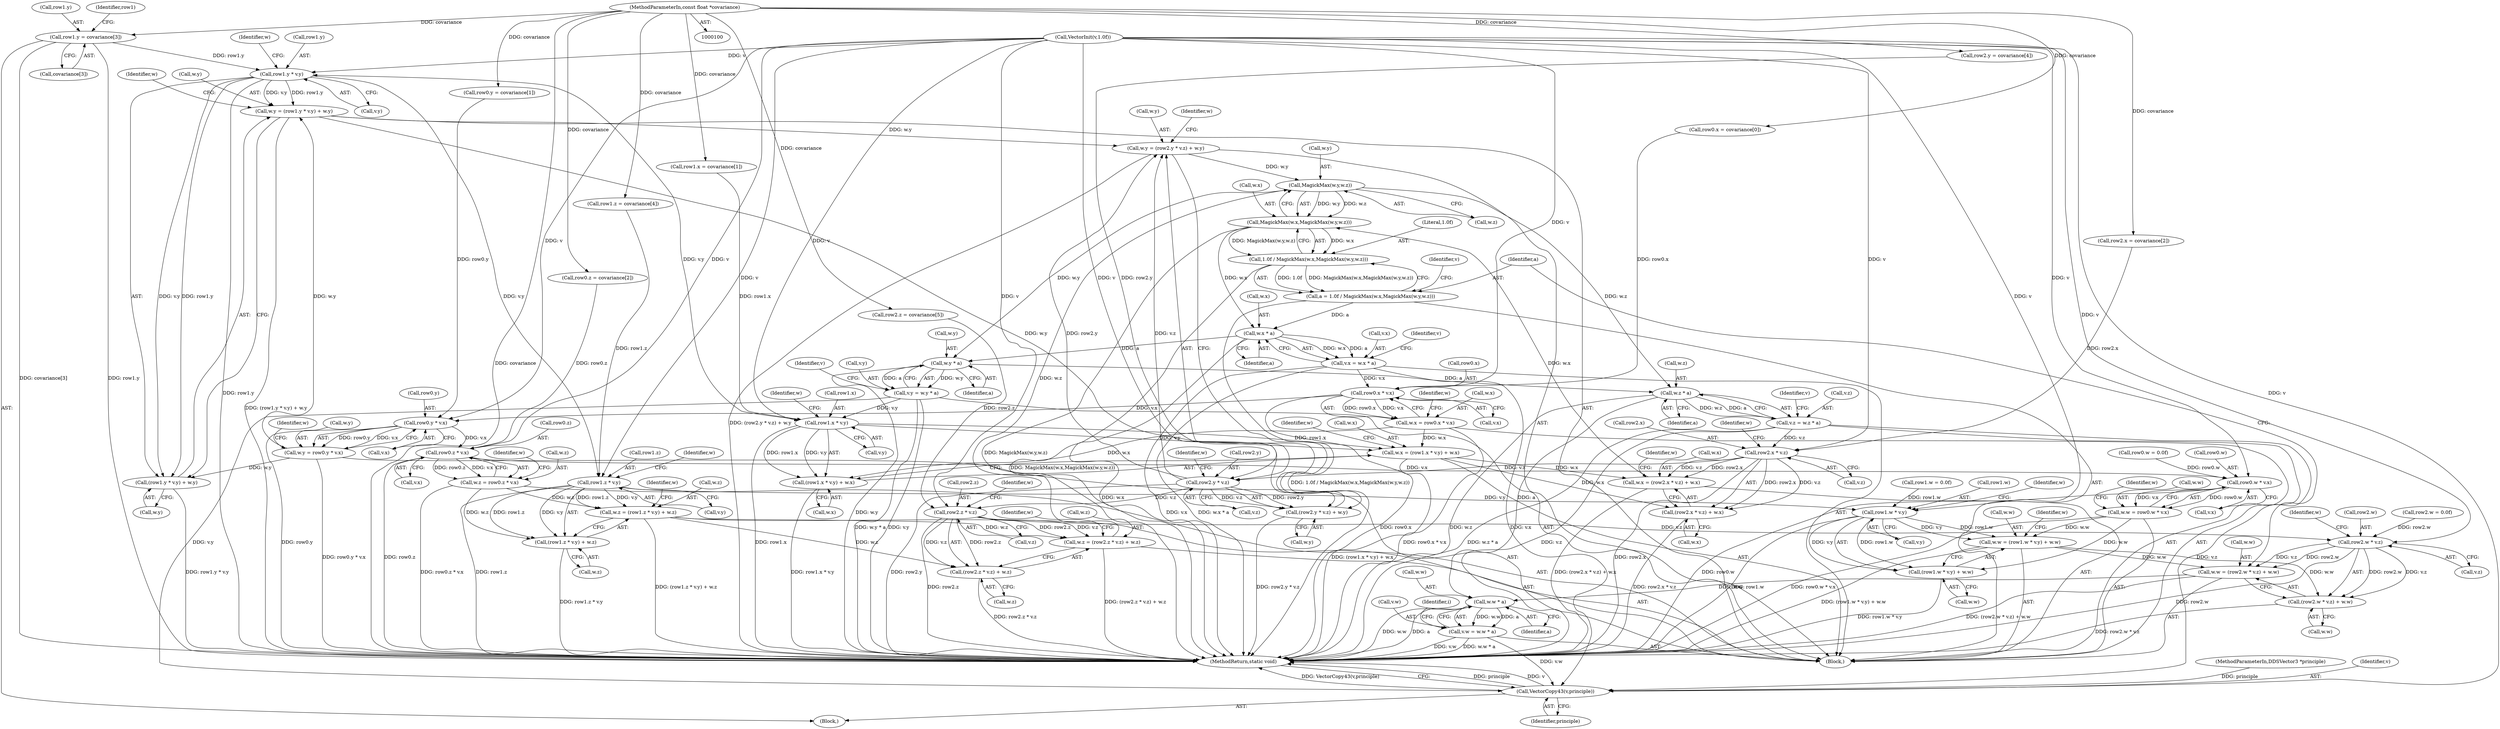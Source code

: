 digraph "0_ImageMagick_d7325bac173492b358417a0ad49fabad44447d52@array" {
"1000142" [label="(Call,row1.y = covariance[3])"];
"1000101" [label="(MethodParameterIn,const float *covariance)"];
"1000266" [label="(Call,row1.y * v.y)"];
"1000261" [label="(Call,w.y = (row1.y * v.y) + w.y)"];
"1000321" [label="(Call,w.y = (row2.y * v.z) + w.y)"];
"1000374" [label="(Call,MagickMax(w.y,w.z))"];
"1000370" [label="(Call,MagickMax(w.x,MagickMax(w.y,w.z)))"];
"1000368" [label="(Call,1.0f / MagickMax(w.x,MagickMax(w.y,w.z)))"];
"1000366" [label="(Call,a = 1.0f / MagickMax(w.x,MagickMax(w.y,w.z)))"];
"1000385" [label="(Call,w.x * a)"];
"1000381" [label="(Call,v.x = w.x * a)"];
"1000206" [label="(Call,row0.x * v.x)"];
"1000202" [label="(Call,w.x = row0.x * v.x)"];
"1000246" [label="(Call,w.x = (row1.x * v.y) + w.x)"];
"1000306" [label="(Call,w.x = (row2.x * v.z) + w.x)"];
"1000310" [label="(Call,(row2.x * v.z) + w.x)"];
"1000250" [label="(Call,(row1.x * v.y) + w.x)"];
"1000217" [label="(Call,row0.y * v.x)"];
"1000213" [label="(Call,w.y = row0.y * v.x)"];
"1000265" [label="(Call,(row1.y * v.y) + w.y)"];
"1000228" [label="(Call,row0.z * v.x)"];
"1000224" [label="(Call,w.z = row0.z * v.x)"];
"1000276" [label="(Call,w.z = (row1.z * v.y) + w.z)"];
"1000336" [label="(Call,w.z = (row2.z * v.z) + w.z)"];
"1000340" [label="(Call,(row2.z * v.z) + w.z)"];
"1000280" [label="(Call,(row1.z * v.y) + w.z)"];
"1000239" [label="(Call,row0.w * v.x)"];
"1000235" [label="(Call,w.w = row0.w * v.x)"];
"1000291" [label="(Call,w.w = (row1.w * v.y) + w.w)"];
"1000351" [label="(Call,w.w = (row2.w * v.z) + w.w)"];
"1000412" [label="(Call,w.w * a)"];
"1000408" [label="(Call,v.w = w.w * a)"];
"1000417" [label="(Call,VectorCopy43(v,principle))"];
"1000355" [label="(Call,(row2.w * v.z) + w.w)"];
"1000295" [label="(Call,(row1.w * v.y) + w.w)"];
"1000394" [label="(Call,w.y * a)"];
"1000390" [label="(Call,v.y = w.y * a)"];
"1000251" [label="(Call,row1.x * v.y)"];
"1000403" [label="(Call,w.z * a)"];
"1000399" [label="(Call,v.z = w.z * a)"];
"1000311" [label="(Call,row2.x * v.z)"];
"1000326" [label="(Call,row2.y * v.z)"];
"1000325" [label="(Call,(row2.y * v.z) + w.y)"];
"1000341" [label="(Call,row2.z * v.z)"];
"1000356" [label="(Call,row2.w * v.z)"];
"1000281" [label="(Call,row1.z * v.y)"];
"1000296" [label="(Call,row1.w * v.y)"];
"1000281" [label="(Call,row1.z * v.y)"];
"1000321" [label="(Call,w.y = (row2.y * v.z) + w.y)"];
"1000410" [label="(Identifier,v)"];
"1000273" [label="(Call,w.y)"];
"1000312" [label="(Call,row2.x)"];
"1000240" [label="(Call,row0.w)"];
"1000116" [label="(Call,row0.y = covariance[1])"];
"1000364" [label="(Identifier,w)"];
"1000303" [label="(Call,w.w)"];
"1000266" [label="(Call,row1.y * v.y)"];
"1000381" [label="(Call,v.x = w.x * a)"];
"1000262" [label="(Call,w.y)"];
"1000371" [label="(Call,w.x)"];
"1000199" [label="(Block,)"];
"1000291" [label="(Call,w.w = (row1.w * v.y) + w.w)"];
"1000310" [label="(Call,(row2.x * v.z) + w.x)"];
"1000285" [label="(Call,v.y)"];
"1000109" [label="(Call,row0.x = covariance[0])"];
"1000369" [label="(Literal,1.0f)"];
"1000235" [label="(Call,w.w = row0.w * v.x)"];
"1000327" [label="(Call,row2.y)"];
"1000341" [label="(Call,row2.z * v.z)"];
"1000300" [label="(Call,v.y)"];
"1000270" [label="(Call,v.y)"];
"1000202" [label="(Call,w.x = row0.x * v.x)"];
"1000363" [label="(Call,w.w)"];
"1000311" [label="(Call,row2.x * v.z)"];
"1000143" [label="(Call,row1.y)"];
"1000413" [label="(Call,w.w)"];
"1000407" [label="(Identifier,a)"];
"1000250" [label="(Call,(row1.x * v.y) + w.x)"];
"1000232" [label="(Call,v.x)"];
"1000280" [label="(Call,(row1.z * v.y) + w.z)"];
"1000352" [label="(Call,w.w)"];
"1000391" [label="(Call,v.y)"];
"1000356" [label="(Call,row2.w * v.z)"];
"1000355" [label="(Call,(row2.w * v.z) + w.w)"];
"1000304" [label="(Identifier,w)"];
"1000293" [label="(Identifier,w)"];
"1000374" [label="(Call,MagickMax(w.y,w.z))"];
"1000368" [label="(Call,1.0f / MagickMax(w.x,MagickMax(w.y,w.z)))"];
"1000258" [label="(Call,w.x)"];
"1000375" [label="(Call,w.y)"];
"1000390" [label="(Call,v.y = w.y * a)"];
"1000292" [label="(Call,w.w)"];
"1000412" [label="(Call,w.w * a)"];
"1000282" [label="(Call,row1.z)"];
"1000263" [label="(Identifier,w)"];
"1000239" [label="(Call,row0.w * v.x)"];
"1000323" [label="(Identifier,w)"];
"1000151" [label="(Identifier,row1)"];
"1000255" [label="(Call,v.y)"];
"1000404" [label="(Call,w.z)"];
"1000333" [label="(Call,w.y)"];
"1000419" [label="(Identifier,principle)"];
"1000382" [label="(Call,v.x)"];
"1000101" [label="(MethodParameterIn,const float *covariance)"];
"1000318" [label="(Call,w.x)"];
"1000246" [label="(Call,w.x = (row1.x * v.y) + w.x)"];
"1000348" [label="(Call,w.z)"];
"1000289" [label="(Identifier,w)"];
"1000322" [label="(Call,w.y)"];
"1000274" [label="(Identifier,w)"];
"1000370" [label="(Call,MagickMax(w.x,MagickMax(w.y,w.z)))"];
"1000276" [label="(Call,w.z = (row1.z * v.y) + w.z)"];
"1000135" [label="(Call,row1.x = covariance[1])"];
"1000217" [label="(Call,row0.y * v.x)"];
"1000215" [label="(Identifier,w)"];
"1000308" [label="(Identifier,w)"];
"1000267" [label="(Call,row1.y)"];
"1000395" [label="(Call,w.y)"];
"1000366" [label="(Call,a = 1.0f / MagickMax(w.x,MagickMax(w.y,w.z)))"];
"1000417" [label="(Call,VectorCopy43(v,principle))"];
"1000394" [label="(Call,w.y * a)"];
"1000342" [label="(Call,row2.z)"];
"1000243" [label="(Call,v.x)"];
"1000288" [label="(Call,w.z)"];
"1000149" [label="(Call,row1.z = covariance[4])"];
"1000399" [label="(Call,v.z = w.z * a)"];
"1000401" [label="(Identifier,v)"];
"1000306" [label="(Call,w.x = (row2.x * v.z) + w.x)"];
"1000168" [label="(Call,row2.y = covariance[4])"];
"1000349" [label="(Identifier,w)"];
"1000248" [label="(Identifier,w)"];
"1000398" [label="(Identifier,a)"];
"1000400" [label="(Call,v.z)"];
"1000353" [label="(Identifier,w)"];
"1000416" [label="(Identifier,a)"];
"1000142" [label="(Call,row1.y = covariance[3])"];
"1000261" [label="(Call,w.y = (row1.y * v.y) + w.y)"];
"1000340" [label="(Call,(row2.z * v.z) + w.z)"];
"1000295" [label="(Call,(row1.w * v.y) + w.w)"];
"1000251" [label="(Call,row1.x * v.y)"];
"1000226" [label="(Identifier,w)"];
"1000360" [label="(Call,v.z)"];
"1000206" [label="(Call,row0.x * v.x)"];
"1000330" [label="(Call,v.z)"];
"1000408" [label="(Call,v.w = w.w * a)"];
"1000210" [label="(Call,v.x)"];
"1000203" [label="(Call,w.x)"];
"1000236" [label="(Call,w.w)"];
"1000278" [label="(Identifier,w)"];
"1000161" [label="(Call,row2.x = covariance[2])"];
"1000319" [label="(Identifier,w)"];
"1000296" [label="(Call,row1.w * v.y)"];
"1000265" [label="(Call,(row1.y * v.y) + w.y)"];
"1000307" [label="(Call,w.x)"];
"1000357" [label="(Call,row2.w)"];
"1000103" [label="(Block,)"];
"1000383" [label="(Identifier,v)"];
"1000123" [label="(Call,row0.z = covariance[2])"];
"1000337" [label="(Call,w.z)"];
"1000334" [label="(Identifier,w)"];
"1000326" [label="(Call,row2.y * v.z)"];
"1000385" [label="(Call,w.x * a)"];
"1000252" [label="(Call,row1.x)"];
"1000187" [label="(Call,VectorInit(v,1.0f))"];
"1000378" [label="(Call,w.z)"];
"1000367" [label="(Identifier,a)"];
"1000345" [label="(Call,v.z)"];
"1000218" [label="(Call,row0.y)"];
"1000207" [label="(Call,row0.x)"];
"1000221" [label="(Call,v.x)"];
"1000214" [label="(Call,w.y)"];
"1000403" [label="(Call,w.z * a)"];
"1000420" [label="(MethodReturn,static void)"];
"1000315" [label="(Call,v.z)"];
"1000229" [label="(Call,row0.z)"];
"1000336" [label="(Call,w.z = (row2.z * v.z) + w.z)"];
"1000228" [label="(Call,row0.z * v.x)"];
"1000237" [label="(Identifier,w)"];
"1000102" [label="(MethodParameterIn,DDSVector3 *principle)"];
"1000418" [label="(Identifier,v)"];
"1000225" [label="(Call,w.z)"];
"1000409" [label="(Call,v.w)"];
"1000351" [label="(Call,w.w = (row2.w * v.z) + w.w)"];
"1000247" [label="(Call,w.x)"];
"1000386" [label="(Call,w.x)"];
"1000259" [label="(Identifier,w)"];
"1000182" [label="(Call,row2.w = 0.0f)"];
"1000325" [label="(Call,(row2.y * v.z) + w.y)"];
"1000156" [label="(Call,row1.w = 0.0f)"];
"1000224" [label="(Call,w.z = row0.z * v.x)"];
"1000392" [label="(Identifier,v)"];
"1000198" [label="(Identifier,i)"];
"1000297" [label="(Call,row1.w)"];
"1000130" [label="(Call,row0.w = 0.0f)"];
"1000175" [label="(Call,row2.z = covariance[5])"];
"1000146" [label="(Call,covariance[3])"];
"1000338" [label="(Identifier,w)"];
"1000213" [label="(Call,w.y = row0.y * v.x)"];
"1000389" [label="(Identifier,a)"];
"1000277" [label="(Call,w.z)"];
"1000142" -> "1000103"  [label="AST: "];
"1000142" -> "1000146"  [label="CFG: "];
"1000143" -> "1000142"  [label="AST: "];
"1000146" -> "1000142"  [label="AST: "];
"1000151" -> "1000142"  [label="CFG: "];
"1000142" -> "1000420"  [label="DDG: row1.y"];
"1000142" -> "1000420"  [label="DDG: covariance[3]"];
"1000101" -> "1000142"  [label="DDG: covariance"];
"1000142" -> "1000266"  [label="DDG: row1.y"];
"1000101" -> "1000100"  [label="AST: "];
"1000101" -> "1000420"  [label="DDG: covariance"];
"1000101" -> "1000109"  [label="DDG: covariance"];
"1000101" -> "1000116"  [label="DDG: covariance"];
"1000101" -> "1000123"  [label="DDG: covariance"];
"1000101" -> "1000135"  [label="DDG: covariance"];
"1000101" -> "1000149"  [label="DDG: covariance"];
"1000101" -> "1000161"  [label="DDG: covariance"];
"1000101" -> "1000168"  [label="DDG: covariance"];
"1000101" -> "1000175"  [label="DDG: covariance"];
"1000266" -> "1000265"  [label="AST: "];
"1000266" -> "1000270"  [label="CFG: "];
"1000267" -> "1000266"  [label="AST: "];
"1000270" -> "1000266"  [label="AST: "];
"1000274" -> "1000266"  [label="CFG: "];
"1000266" -> "1000420"  [label="DDG: row1.y"];
"1000266" -> "1000261"  [label="DDG: row1.y"];
"1000266" -> "1000261"  [label="DDG: v.y"];
"1000266" -> "1000265"  [label="DDG: row1.y"];
"1000266" -> "1000265"  [label="DDG: v.y"];
"1000187" -> "1000266"  [label="DDG: v"];
"1000251" -> "1000266"  [label="DDG: v.y"];
"1000266" -> "1000281"  [label="DDG: v.y"];
"1000261" -> "1000199"  [label="AST: "];
"1000261" -> "1000265"  [label="CFG: "];
"1000262" -> "1000261"  [label="AST: "];
"1000265" -> "1000261"  [label="AST: "];
"1000278" -> "1000261"  [label="CFG: "];
"1000261" -> "1000420"  [label="DDG: (row1.y * v.y) + w.y"];
"1000213" -> "1000261"  [label="DDG: w.y"];
"1000261" -> "1000321"  [label="DDG: w.y"];
"1000261" -> "1000325"  [label="DDG: w.y"];
"1000321" -> "1000199"  [label="AST: "];
"1000321" -> "1000325"  [label="CFG: "];
"1000322" -> "1000321"  [label="AST: "];
"1000325" -> "1000321"  [label="AST: "];
"1000338" -> "1000321"  [label="CFG: "];
"1000321" -> "1000420"  [label="DDG: (row2.y * v.z) + w.y"];
"1000326" -> "1000321"  [label="DDG: row2.y"];
"1000326" -> "1000321"  [label="DDG: v.z"];
"1000321" -> "1000374"  [label="DDG: w.y"];
"1000374" -> "1000370"  [label="AST: "];
"1000374" -> "1000378"  [label="CFG: "];
"1000375" -> "1000374"  [label="AST: "];
"1000378" -> "1000374"  [label="AST: "];
"1000370" -> "1000374"  [label="CFG: "];
"1000374" -> "1000370"  [label="DDG: w.y"];
"1000374" -> "1000370"  [label="DDG: w.z"];
"1000336" -> "1000374"  [label="DDG: w.z"];
"1000374" -> "1000394"  [label="DDG: w.y"];
"1000374" -> "1000403"  [label="DDG: w.z"];
"1000370" -> "1000368"  [label="AST: "];
"1000371" -> "1000370"  [label="AST: "];
"1000368" -> "1000370"  [label="CFG: "];
"1000370" -> "1000420"  [label="DDG: MagickMax(w.y,w.z)"];
"1000370" -> "1000368"  [label="DDG: w.x"];
"1000370" -> "1000368"  [label="DDG: MagickMax(w.y,w.z)"];
"1000306" -> "1000370"  [label="DDG: w.x"];
"1000370" -> "1000385"  [label="DDG: w.x"];
"1000368" -> "1000366"  [label="AST: "];
"1000369" -> "1000368"  [label="AST: "];
"1000366" -> "1000368"  [label="CFG: "];
"1000368" -> "1000420"  [label="DDG: MagickMax(w.x,MagickMax(w.y,w.z))"];
"1000368" -> "1000366"  [label="DDG: 1.0f"];
"1000368" -> "1000366"  [label="DDG: MagickMax(w.x,MagickMax(w.y,w.z))"];
"1000366" -> "1000199"  [label="AST: "];
"1000367" -> "1000366"  [label="AST: "];
"1000383" -> "1000366"  [label="CFG: "];
"1000366" -> "1000420"  [label="DDG: 1.0f / MagickMax(w.x,MagickMax(w.y,w.z))"];
"1000366" -> "1000385"  [label="DDG: a"];
"1000385" -> "1000381"  [label="AST: "];
"1000385" -> "1000389"  [label="CFG: "];
"1000386" -> "1000385"  [label="AST: "];
"1000389" -> "1000385"  [label="AST: "];
"1000381" -> "1000385"  [label="CFG: "];
"1000385" -> "1000420"  [label="DDG: w.x"];
"1000385" -> "1000381"  [label="DDG: w.x"];
"1000385" -> "1000381"  [label="DDG: a"];
"1000385" -> "1000394"  [label="DDG: a"];
"1000381" -> "1000199"  [label="AST: "];
"1000382" -> "1000381"  [label="AST: "];
"1000392" -> "1000381"  [label="CFG: "];
"1000381" -> "1000420"  [label="DDG: v.x"];
"1000381" -> "1000420"  [label="DDG: w.x * a"];
"1000381" -> "1000206"  [label="DDG: v.x"];
"1000381" -> "1000417"  [label="DDG: v.x"];
"1000206" -> "1000202"  [label="AST: "];
"1000206" -> "1000210"  [label="CFG: "];
"1000207" -> "1000206"  [label="AST: "];
"1000210" -> "1000206"  [label="AST: "];
"1000202" -> "1000206"  [label="CFG: "];
"1000206" -> "1000420"  [label="DDG: row0.x"];
"1000206" -> "1000202"  [label="DDG: row0.x"];
"1000206" -> "1000202"  [label="DDG: v.x"];
"1000109" -> "1000206"  [label="DDG: row0.x"];
"1000187" -> "1000206"  [label="DDG: v"];
"1000206" -> "1000217"  [label="DDG: v.x"];
"1000202" -> "1000199"  [label="AST: "];
"1000203" -> "1000202"  [label="AST: "];
"1000215" -> "1000202"  [label="CFG: "];
"1000202" -> "1000420"  [label="DDG: row0.x * v.x"];
"1000202" -> "1000246"  [label="DDG: w.x"];
"1000202" -> "1000250"  [label="DDG: w.x"];
"1000246" -> "1000199"  [label="AST: "];
"1000246" -> "1000250"  [label="CFG: "];
"1000247" -> "1000246"  [label="AST: "];
"1000250" -> "1000246"  [label="AST: "];
"1000263" -> "1000246"  [label="CFG: "];
"1000246" -> "1000420"  [label="DDG: (row1.x * v.y) + w.x"];
"1000251" -> "1000246"  [label="DDG: row1.x"];
"1000251" -> "1000246"  [label="DDG: v.y"];
"1000246" -> "1000306"  [label="DDG: w.x"];
"1000246" -> "1000310"  [label="DDG: w.x"];
"1000306" -> "1000199"  [label="AST: "];
"1000306" -> "1000310"  [label="CFG: "];
"1000307" -> "1000306"  [label="AST: "];
"1000310" -> "1000306"  [label="AST: "];
"1000323" -> "1000306"  [label="CFG: "];
"1000306" -> "1000420"  [label="DDG: (row2.x * v.z) + w.x"];
"1000311" -> "1000306"  [label="DDG: row2.x"];
"1000311" -> "1000306"  [label="DDG: v.z"];
"1000310" -> "1000318"  [label="CFG: "];
"1000311" -> "1000310"  [label="AST: "];
"1000318" -> "1000310"  [label="AST: "];
"1000310" -> "1000420"  [label="DDG: row2.x * v.z"];
"1000311" -> "1000310"  [label="DDG: row2.x"];
"1000311" -> "1000310"  [label="DDG: v.z"];
"1000250" -> "1000258"  [label="CFG: "];
"1000251" -> "1000250"  [label="AST: "];
"1000258" -> "1000250"  [label="AST: "];
"1000250" -> "1000420"  [label="DDG: row1.x * v.y"];
"1000251" -> "1000250"  [label="DDG: row1.x"];
"1000251" -> "1000250"  [label="DDG: v.y"];
"1000217" -> "1000213"  [label="AST: "];
"1000217" -> "1000221"  [label="CFG: "];
"1000218" -> "1000217"  [label="AST: "];
"1000221" -> "1000217"  [label="AST: "];
"1000213" -> "1000217"  [label="CFG: "];
"1000217" -> "1000420"  [label="DDG: row0.y"];
"1000217" -> "1000213"  [label="DDG: row0.y"];
"1000217" -> "1000213"  [label="DDG: v.x"];
"1000116" -> "1000217"  [label="DDG: row0.y"];
"1000187" -> "1000217"  [label="DDG: v"];
"1000217" -> "1000228"  [label="DDG: v.x"];
"1000213" -> "1000199"  [label="AST: "];
"1000214" -> "1000213"  [label="AST: "];
"1000226" -> "1000213"  [label="CFG: "];
"1000213" -> "1000420"  [label="DDG: row0.y * v.x"];
"1000213" -> "1000265"  [label="DDG: w.y"];
"1000265" -> "1000273"  [label="CFG: "];
"1000273" -> "1000265"  [label="AST: "];
"1000265" -> "1000420"  [label="DDG: row1.y * v.y"];
"1000228" -> "1000224"  [label="AST: "];
"1000228" -> "1000232"  [label="CFG: "];
"1000229" -> "1000228"  [label="AST: "];
"1000232" -> "1000228"  [label="AST: "];
"1000224" -> "1000228"  [label="CFG: "];
"1000228" -> "1000420"  [label="DDG: row0.z"];
"1000228" -> "1000224"  [label="DDG: row0.z"];
"1000228" -> "1000224"  [label="DDG: v.x"];
"1000123" -> "1000228"  [label="DDG: row0.z"];
"1000187" -> "1000228"  [label="DDG: v"];
"1000228" -> "1000239"  [label="DDG: v.x"];
"1000224" -> "1000199"  [label="AST: "];
"1000225" -> "1000224"  [label="AST: "];
"1000237" -> "1000224"  [label="CFG: "];
"1000224" -> "1000420"  [label="DDG: row0.z * v.x"];
"1000224" -> "1000276"  [label="DDG: w.z"];
"1000224" -> "1000280"  [label="DDG: w.z"];
"1000276" -> "1000199"  [label="AST: "];
"1000276" -> "1000280"  [label="CFG: "];
"1000277" -> "1000276"  [label="AST: "];
"1000280" -> "1000276"  [label="AST: "];
"1000293" -> "1000276"  [label="CFG: "];
"1000276" -> "1000420"  [label="DDG: (row1.z * v.y) + w.z"];
"1000281" -> "1000276"  [label="DDG: row1.z"];
"1000281" -> "1000276"  [label="DDG: v.y"];
"1000276" -> "1000336"  [label="DDG: w.z"];
"1000276" -> "1000340"  [label="DDG: w.z"];
"1000336" -> "1000199"  [label="AST: "];
"1000336" -> "1000340"  [label="CFG: "];
"1000337" -> "1000336"  [label="AST: "];
"1000340" -> "1000336"  [label="AST: "];
"1000353" -> "1000336"  [label="CFG: "];
"1000336" -> "1000420"  [label="DDG: (row2.z * v.z) + w.z"];
"1000341" -> "1000336"  [label="DDG: row2.z"];
"1000341" -> "1000336"  [label="DDG: v.z"];
"1000340" -> "1000348"  [label="CFG: "];
"1000341" -> "1000340"  [label="AST: "];
"1000348" -> "1000340"  [label="AST: "];
"1000340" -> "1000420"  [label="DDG: row2.z * v.z"];
"1000341" -> "1000340"  [label="DDG: row2.z"];
"1000341" -> "1000340"  [label="DDG: v.z"];
"1000280" -> "1000288"  [label="CFG: "];
"1000281" -> "1000280"  [label="AST: "];
"1000288" -> "1000280"  [label="AST: "];
"1000280" -> "1000420"  [label="DDG: row1.z * v.y"];
"1000281" -> "1000280"  [label="DDG: row1.z"];
"1000281" -> "1000280"  [label="DDG: v.y"];
"1000239" -> "1000235"  [label="AST: "];
"1000239" -> "1000243"  [label="CFG: "];
"1000240" -> "1000239"  [label="AST: "];
"1000243" -> "1000239"  [label="AST: "];
"1000235" -> "1000239"  [label="CFG: "];
"1000239" -> "1000420"  [label="DDG: row0.w"];
"1000239" -> "1000235"  [label="DDG: row0.w"];
"1000239" -> "1000235"  [label="DDG: v.x"];
"1000130" -> "1000239"  [label="DDG: row0.w"];
"1000187" -> "1000239"  [label="DDG: v"];
"1000235" -> "1000199"  [label="AST: "];
"1000236" -> "1000235"  [label="AST: "];
"1000248" -> "1000235"  [label="CFG: "];
"1000235" -> "1000420"  [label="DDG: row0.w * v.x"];
"1000235" -> "1000291"  [label="DDG: w.w"];
"1000235" -> "1000295"  [label="DDG: w.w"];
"1000291" -> "1000199"  [label="AST: "];
"1000291" -> "1000295"  [label="CFG: "];
"1000292" -> "1000291"  [label="AST: "];
"1000295" -> "1000291"  [label="AST: "];
"1000308" -> "1000291"  [label="CFG: "];
"1000291" -> "1000420"  [label="DDG: (row1.w * v.y) + w.w"];
"1000296" -> "1000291"  [label="DDG: row1.w"];
"1000296" -> "1000291"  [label="DDG: v.y"];
"1000291" -> "1000351"  [label="DDG: w.w"];
"1000291" -> "1000355"  [label="DDG: w.w"];
"1000351" -> "1000199"  [label="AST: "];
"1000351" -> "1000355"  [label="CFG: "];
"1000352" -> "1000351"  [label="AST: "];
"1000355" -> "1000351"  [label="AST: "];
"1000367" -> "1000351"  [label="CFG: "];
"1000351" -> "1000420"  [label="DDG: (row2.w * v.z) + w.w"];
"1000356" -> "1000351"  [label="DDG: row2.w"];
"1000356" -> "1000351"  [label="DDG: v.z"];
"1000351" -> "1000412"  [label="DDG: w.w"];
"1000412" -> "1000408"  [label="AST: "];
"1000412" -> "1000416"  [label="CFG: "];
"1000413" -> "1000412"  [label="AST: "];
"1000416" -> "1000412"  [label="AST: "];
"1000408" -> "1000412"  [label="CFG: "];
"1000412" -> "1000420"  [label="DDG: w.w"];
"1000412" -> "1000420"  [label="DDG: a"];
"1000412" -> "1000408"  [label="DDG: w.w"];
"1000412" -> "1000408"  [label="DDG: a"];
"1000403" -> "1000412"  [label="DDG: a"];
"1000408" -> "1000199"  [label="AST: "];
"1000409" -> "1000408"  [label="AST: "];
"1000198" -> "1000408"  [label="CFG: "];
"1000408" -> "1000420"  [label="DDG: v.w"];
"1000408" -> "1000420"  [label="DDG: w.w * a"];
"1000408" -> "1000417"  [label="DDG: v.w"];
"1000417" -> "1000103"  [label="AST: "];
"1000417" -> "1000419"  [label="CFG: "];
"1000418" -> "1000417"  [label="AST: "];
"1000419" -> "1000417"  [label="AST: "];
"1000420" -> "1000417"  [label="CFG: "];
"1000417" -> "1000420"  [label="DDG: principle"];
"1000417" -> "1000420"  [label="DDG: v"];
"1000417" -> "1000420"  [label="DDG: VectorCopy43(v,principle)"];
"1000187" -> "1000417"  [label="DDG: v"];
"1000399" -> "1000417"  [label="DDG: v.z"];
"1000390" -> "1000417"  [label="DDG: v.y"];
"1000102" -> "1000417"  [label="DDG: principle"];
"1000355" -> "1000363"  [label="CFG: "];
"1000356" -> "1000355"  [label="AST: "];
"1000363" -> "1000355"  [label="AST: "];
"1000355" -> "1000420"  [label="DDG: row2.w * v.z"];
"1000356" -> "1000355"  [label="DDG: row2.w"];
"1000356" -> "1000355"  [label="DDG: v.z"];
"1000295" -> "1000303"  [label="CFG: "];
"1000296" -> "1000295"  [label="AST: "];
"1000303" -> "1000295"  [label="AST: "];
"1000295" -> "1000420"  [label="DDG: row1.w * v.y"];
"1000296" -> "1000295"  [label="DDG: row1.w"];
"1000296" -> "1000295"  [label="DDG: v.y"];
"1000394" -> "1000390"  [label="AST: "];
"1000394" -> "1000398"  [label="CFG: "];
"1000395" -> "1000394"  [label="AST: "];
"1000398" -> "1000394"  [label="AST: "];
"1000390" -> "1000394"  [label="CFG: "];
"1000394" -> "1000420"  [label="DDG: w.y"];
"1000394" -> "1000390"  [label="DDG: w.y"];
"1000394" -> "1000390"  [label="DDG: a"];
"1000394" -> "1000403"  [label="DDG: a"];
"1000390" -> "1000199"  [label="AST: "];
"1000391" -> "1000390"  [label="AST: "];
"1000401" -> "1000390"  [label="CFG: "];
"1000390" -> "1000420"  [label="DDG: w.y * a"];
"1000390" -> "1000420"  [label="DDG: v.y"];
"1000390" -> "1000251"  [label="DDG: v.y"];
"1000251" -> "1000255"  [label="CFG: "];
"1000252" -> "1000251"  [label="AST: "];
"1000255" -> "1000251"  [label="AST: "];
"1000259" -> "1000251"  [label="CFG: "];
"1000251" -> "1000420"  [label="DDG: row1.x"];
"1000135" -> "1000251"  [label="DDG: row1.x"];
"1000187" -> "1000251"  [label="DDG: v"];
"1000403" -> "1000399"  [label="AST: "];
"1000403" -> "1000407"  [label="CFG: "];
"1000404" -> "1000403"  [label="AST: "];
"1000407" -> "1000403"  [label="AST: "];
"1000399" -> "1000403"  [label="CFG: "];
"1000403" -> "1000420"  [label="DDG: w.z"];
"1000403" -> "1000399"  [label="DDG: w.z"];
"1000403" -> "1000399"  [label="DDG: a"];
"1000399" -> "1000199"  [label="AST: "];
"1000400" -> "1000399"  [label="AST: "];
"1000410" -> "1000399"  [label="CFG: "];
"1000399" -> "1000420"  [label="DDG: w.z * a"];
"1000399" -> "1000420"  [label="DDG: v.z"];
"1000399" -> "1000311"  [label="DDG: v.z"];
"1000311" -> "1000315"  [label="CFG: "];
"1000312" -> "1000311"  [label="AST: "];
"1000315" -> "1000311"  [label="AST: "];
"1000319" -> "1000311"  [label="CFG: "];
"1000311" -> "1000420"  [label="DDG: row2.x"];
"1000161" -> "1000311"  [label="DDG: row2.x"];
"1000187" -> "1000311"  [label="DDG: v"];
"1000311" -> "1000326"  [label="DDG: v.z"];
"1000326" -> "1000325"  [label="AST: "];
"1000326" -> "1000330"  [label="CFG: "];
"1000327" -> "1000326"  [label="AST: "];
"1000330" -> "1000326"  [label="AST: "];
"1000334" -> "1000326"  [label="CFG: "];
"1000326" -> "1000420"  [label="DDG: row2.y"];
"1000326" -> "1000325"  [label="DDG: row2.y"];
"1000326" -> "1000325"  [label="DDG: v.z"];
"1000168" -> "1000326"  [label="DDG: row2.y"];
"1000187" -> "1000326"  [label="DDG: v"];
"1000326" -> "1000341"  [label="DDG: v.z"];
"1000325" -> "1000333"  [label="CFG: "];
"1000333" -> "1000325"  [label="AST: "];
"1000325" -> "1000420"  [label="DDG: row2.y * v.z"];
"1000341" -> "1000345"  [label="CFG: "];
"1000342" -> "1000341"  [label="AST: "];
"1000345" -> "1000341"  [label="AST: "];
"1000349" -> "1000341"  [label="CFG: "];
"1000341" -> "1000420"  [label="DDG: row2.z"];
"1000175" -> "1000341"  [label="DDG: row2.z"];
"1000187" -> "1000341"  [label="DDG: v"];
"1000341" -> "1000356"  [label="DDG: v.z"];
"1000356" -> "1000360"  [label="CFG: "];
"1000357" -> "1000356"  [label="AST: "];
"1000360" -> "1000356"  [label="AST: "];
"1000364" -> "1000356"  [label="CFG: "];
"1000356" -> "1000420"  [label="DDG: row2.w"];
"1000182" -> "1000356"  [label="DDG: row2.w"];
"1000187" -> "1000356"  [label="DDG: v"];
"1000281" -> "1000285"  [label="CFG: "];
"1000282" -> "1000281"  [label="AST: "];
"1000285" -> "1000281"  [label="AST: "];
"1000289" -> "1000281"  [label="CFG: "];
"1000281" -> "1000420"  [label="DDG: row1.z"];
"1000149" -> "1000281"  [label="DDG: row1.z"];
"1000187" -> "1000281"  [label="DDG: v"];
"1000281" -> "1000296"  [label="DDG: v.y"];
"1000296" -> "1000300"  [label="CFG: "];
"1000297" -> "1000296"  [label="AST: "];
"1000300" -> "1000296"  [label="AST: "];
"1000304" -> "1000296"  [label="CFG: "];
"1000296" -> "1000420"  [label="DDG: row1.w"];
"1000156" -> "1000296"  [label="DDG: row1.w"];
"1000187" -> "1000296"  [label="DDG: v"];
}
